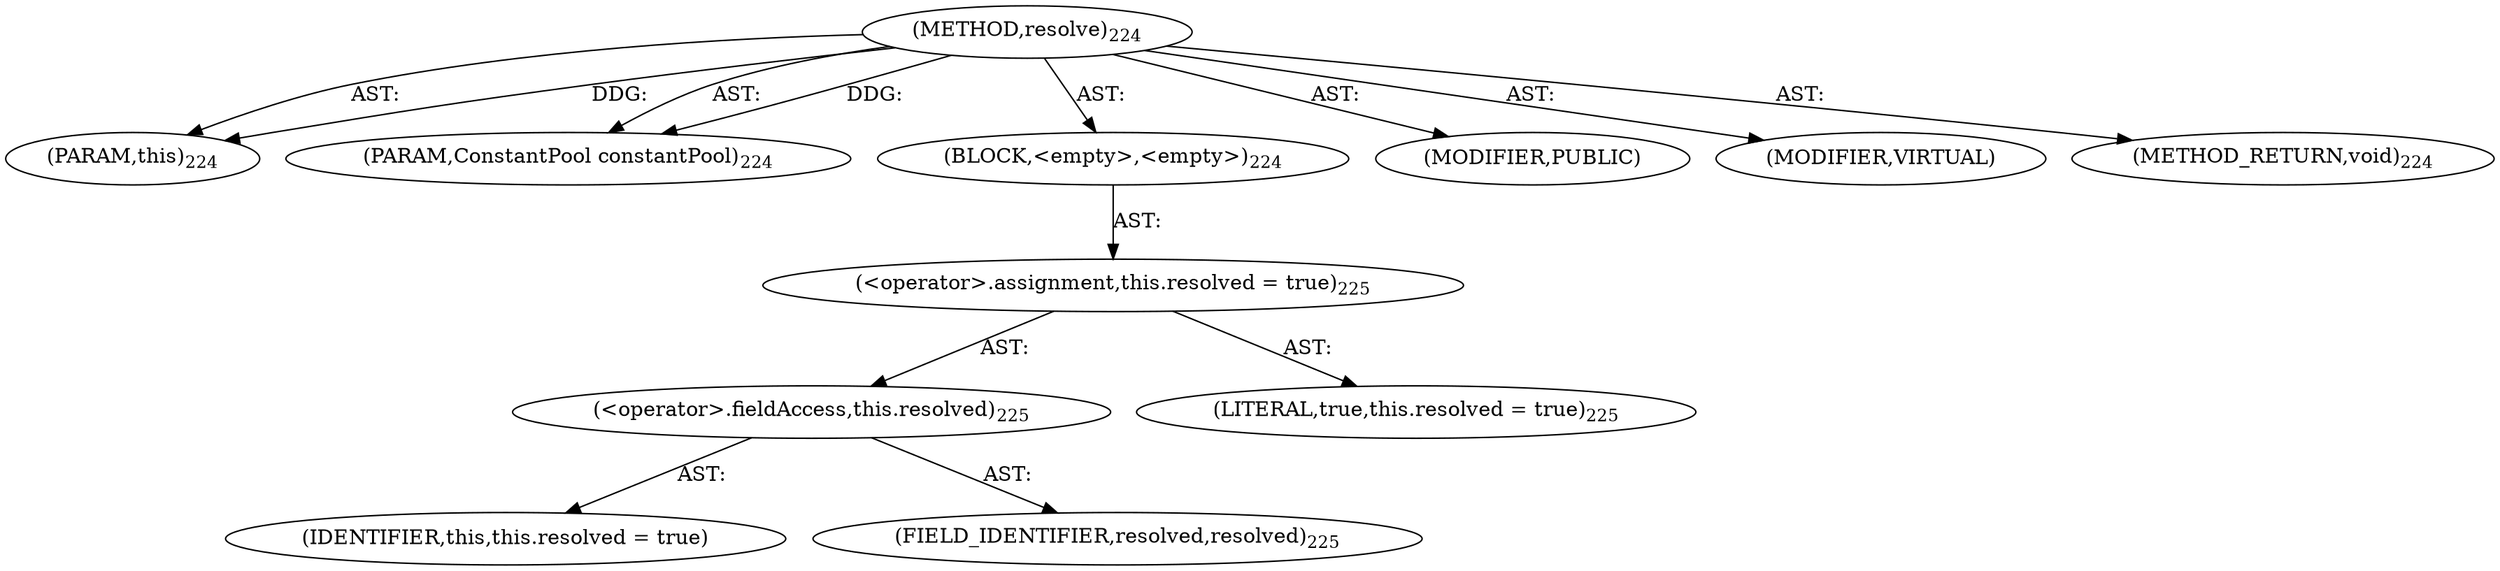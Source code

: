 digraph "resolve" {  
"111669149699" [label = <(METHOD,resolve)<SUB>224</SUB>> ]
"115964116997" [label = <(PARAM,this)<SUB>224</SUB>> ]
"115964116998" [label = <(PARAM,ConstantPool constantPool)<SUB>224</SUB>> ]
"25769803792" [label = <(BLOCK,&lt;empty&gt;,&lt;empty&gt;)<SUB>224</SUB>> ]
"30064771132" [label = <(&lt;operator&gt;.assignment,this.resolved = true)<SUB>225</SUB>> ]
"30064771133" [label = <(&lt;operator&gt;.fieldAccess,this.resolved)<SUB>225</SUB>> ]
"68719476775" [label = <(IDENTIFIER,this,this.resolved = true)> ]
"55834574863" [label = <(FIELD_IDENTIFIER,resolved,resolved)<SUB>225</SUB>> ]
"90194313219" [label = <(LITERAL,true,this.resolved = true)<SUB>225</SUB>> ]
"133143986207" [label = <(MODIFIER,PUBLIC)> ]
"133143986208" [label = <(MODIFIER,VIRTUAL)> ]
"128849018883" [label = <(METHOD_RETURN,void)<SUB>224</SUB>> ]
  "111669149699" -> "115964116997"  [ label = "AST: "] 
  "111669149699" -> "115964116998"  [ label = "AST: "] 
  "111669149699" -> "25769803792"  [ label = "AST: "] 
  "111669149699" -> "133143986207"  [ label = "AST: "] 
  "111669149699" -> "133143986208"  [ label = "AST: "] 
  "111669149699" -> "128849018883"  [ label = "AST: "] 
  "25769803792" -> "30064771132"  [ label = "AST: "] 
  "30064771132" -> "30064771133"  [ label = "AST: "] 
  "30064771132" -> "90194313219"  [ label = "AST: "] 
  "30064771133" -> "68719476775"  [ label = "AST: "] 
  "30064771133" -> "55834574863"  [ label = "AST: "] 
  "111669149699" -> "115964116997"  [ label = "DDG: "] 
  "111669149699" -> "115964116998"  [ label = "DDG: "] 
}
